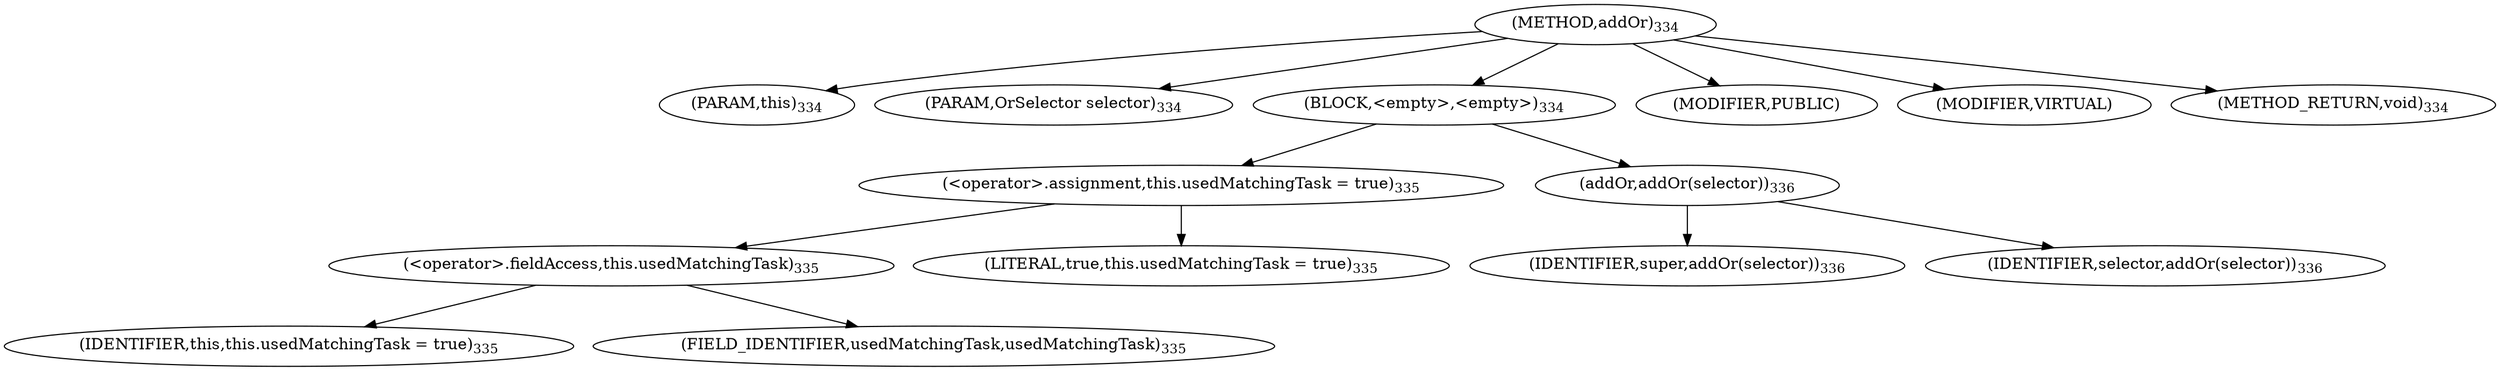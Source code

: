 digraph "addOr" {  
"415" [label = <(METHOD,addOr)<SUB>334</SUB>> ]
"416" [label = <(PARAM,this)<SUB>334</SUB>> ]
"417" [label = <(PARAM,OrSelector selector)<SUB>334</SUB>> ]
"418" [label = <(BLOCK,&lt;empty&gt;,&lt;empty&gt;)<SUB>334</SUB>> ]
"419" [label = <(&lt;operator&gt;.assignment,this.usedMatchingTask = true)<SUB>335</SUB>> ]
"420" [label = <(&lt;operator&gt;.fieldAccess,this.usedMatchingTask)<SUB>335</SUB>> ]
"421" [label = <(IDENTIFIER,this,this.usedMatchingTask = true)<SUB>335</SUB>> ]
"422" [label = <(FIELD_IDENTIFIER,usedMatchingTask,usedMatchingTask)<SUB>335</SUB>> ]
"423" [label = <(LITERAL,true,this.usedMatchingTask = true)<SUB>335</SUB>> ]
"424" [label = <(addOr,addOr(selector))<SUB>336</SUB>> ]
"425" [label = <(IDENTIFIER,super,addOr(selector))<SUB>336</SUB>> ]
"426" [label = <(IDENTIFIER,selector,addOr(selector))<SUB>336</SUB>> ]
"427" [label = <(MODIFIER,PUBLIC)> ]
"428" [label = <(MODIFIER,VIRTUAL)> ]
"429" [label = <(METHOD_RETURN,void)<SUB>334</SUB>> ]
  "415" -> "416" 
  "415" -> "417" 
  "415" -> "418" 
  "415" -> "427" 
  "415" -> "428" 
  "415" -> "429" 
  "418" -> "419" 
  "418" -> "424" 
  "419" -> "420" 
  "419" -> "423" 
  "420" -> "421" 
  "420" -> "422" 
  "424" -> "425" 
  "424" -> "426" 
}
